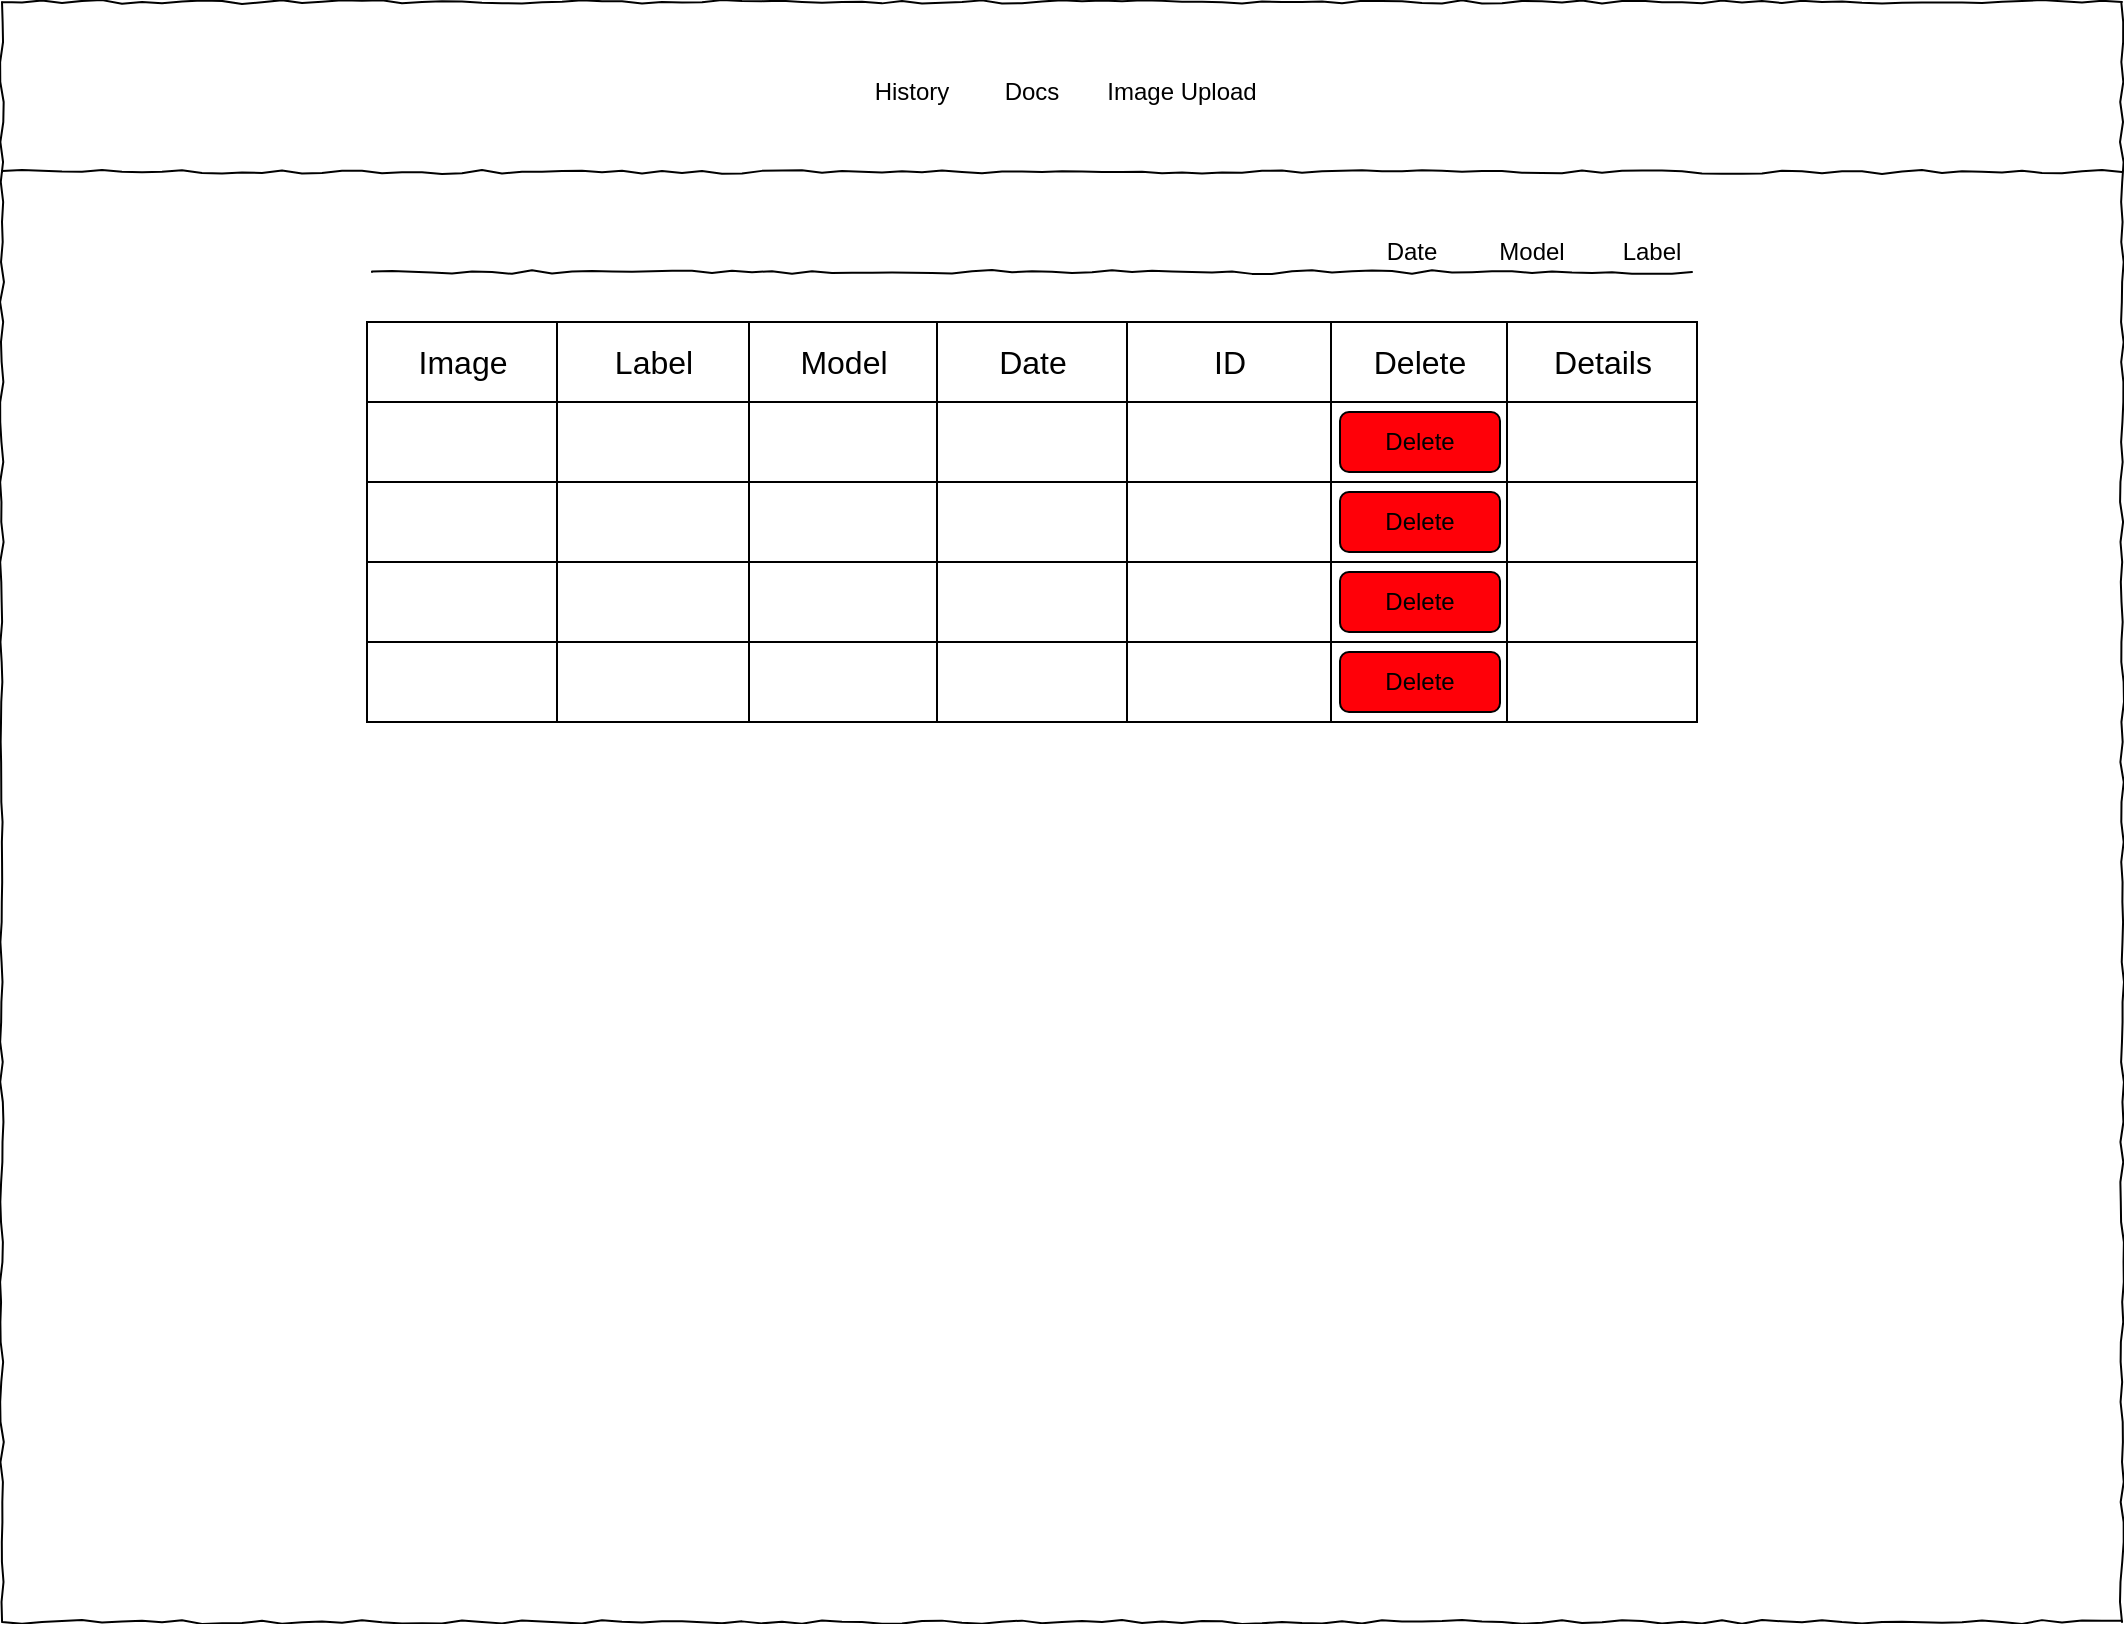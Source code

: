 <mxfile version="23.1.2" type="gitlab">
  <diagram name="Page-1" id="03018318-947c-dd8e-b7a3-06fadd420f32">
    <mxGraphModel dx="1404" dy="67" grid="1" gridSize="10" guides="1" tooltips="1" connect="1" arrows="1" fold="1" page="1" pageScale="1" pageWidth="1100" pageHeight="850" background="none" math="0" shadow="0">
      <root>
        <mxCell id="0" />
        <mxCell id="1" parent="0" />
        <mxCell id="XIFiytp4miUg_fjSW4SD-60" value="" style="whiteSpace=wrap;html=1;rounded=0;shadow=0;labelBackgroundColor=none;strokeColor=#000000;strokeWidth=1;fillColor=none;fontFamily=Verdana;fontSize=12;fontColor=#000000;align=center;comic=1;" parent="1" vertex="1">
          <mxGeometry x="20" y="870" width="1060" height="810" as="geometry" />
        </mxCell>
        <mxCell id="XIFiytp4miUg_fjSW4SD-61" value="" style="line;strokeWidth=1;html=1;rounded=0;shadow=0;labelBackgroundColor=none;fillColor=none;fontFamily=Verdana;fontSize=14;fontColor=#000000;align=center;comic=1;" parent="1" vertex="1">
          <mxGeometry x="20" y="950" width="1060" height="10" as="geometry" />
        </mxCell>
        <mxCell id="XIFiytp4miUg_fjSW4SD-62" value="History" style="text;html=1;strokeColor=none;fillColor=none;align=center;verticalAlign=middle;whiteSpace=wrap;rounded=0;" parent="1" vertex="1">
          <mxGeometry x="445" y="900" width="60" height="30" as="geometry" />
        </mxCell>
        <mxCell id="XIFiytp4miUg_fjSW4SD-63" value="Docs" style="text;html=1;strokeColor=none;fillColor=none;align=center;verticalAlign=middle;whiteSpace=wrap;rounded=0;" parent="1" vertex="1">
          <mxGeometry x="505" y="900" width="60" height="30" as="geometry" />
        </mxCell>
        <mxCell id="XIFiytp4miUg_fjSW4SD-64" value="Image Upload" style="text;html=1;strokeColor=none;fillColor=none;align=center;verticalAlign=middle;whiteSpace=wrap;rounded=0;" parent="1" vertex="1">
          <mxGeometry x="565" y="900" width="90" height="30" as="geometry" />
        </mxCell>
        <mxCell id="XIFiytp4miUg_fjSW4SD-70" value="" style="line;strokeWidth=1;html=1;rounded=0;shadow=0;labelBackgroundColor=none;fillColor=none;fontFamily=Verdana;fontSize=14;fontColor=#000000;align=center;comic=1;" parent="1" vertex="1">
          <mxGeometry x="205" y="1000" width="660" height="10" as="geometry" />
        </mxCell>
        <mxCell id="XIFiytp4miUg_fjSW4SD-71" value="Date" style="text;html=1;strokeColor=none;fillColor=none;align=center;verticalAlign=middle;whiteSpace=wrap;rounded=0;" parent="1" vertex="1">
          <mxGeometry x="695" y="980" width="60" height="30" as="geometry" />
        </mxCell>
        <mxCell id="XIFiytp4miUg_fjSW4SD-72" value="Model" style="text;html=1;strokeColor=none;fillColor=none;align=center;verticalAlign=middle;whiteSpace=wrap;rounded=0;" parent="1" vertex="1">
          <mxGeometry x="755" y="980" width="60" height="30" as="geometry" />
        </mxCell>
        <mxCell id="XIFiytp4miUg_fjSW4SD-73" value="Label" style="text;html=1;strokeColor=none;fillColor=none;align=center;verticalAlign=middle;whiteSpace=wrap;rounded=0;" parent="1" vertex="1">
          <mxGeometry x="815" y="980" width="60" height="30" as="geometry" />
        </mxCell>
        <mxCell id="HyFQ231fpWqbcURQ_da2-68" value="" style="shape=table;startSize=0;container=1;collapsible=0;childLayout=tableLayout;fontSize=16;" parent="1" vertex="1">
          <mxGeometry x="202.5" y="1030" width="665" height="200" as="geometry" />
        </mxCell>
        <mxCell id="HyFQ231fpWqbcURQ_da2-69" value="" style="shape=tableRow;horizontal=0;startSize=0;swimlaneHead=0;swimlaneBody=0;strokeColor=inherit;top=0;left=0;bottom=0;right=0;collapsible=0;dropTarget=0;fillColor=none;points=[[0,0.5],[1,0.5]];portConstraint=eastwest;fontSize=16;" parent="HyFQ231fpWqbcURQ_da2-68" vertex="1">
          <mxGeometry width="665" height="40" as="geometry" />
        </mxCell>
        <mxCell id="HyFQ231fpWqbcURQ_da2-70" value="Image" style="shape=partialRectangle;html=1;whiteSpace=wrap;connectable=0;strokeColor=inherit;overflow=hidden;fillColor=none;top=0;left=0;bottom=0;right=0;pointerEvents=1;fontSize=16;" parent="HyFQ231fpWqbcURQ_da2-69" vertex="1">
          <mxGeometry width="95" height="40" as="geometry">
            <mxRectangle width="95" height="40" as="alternateBounds" />
          </mxGeometry>
        </mxCell>
        <mxCell id="HyFQ231fpWqbcURQ_da2-71" value="Label" style="shape=partialRectangle;html=1;whiteSpace=wrap;connectable=0;strokeColor=inherit;overflow=hidden;fillColor=none;top=0;left=0;bottom=0;right=0;pointerEvents=1;fontSize=16;" parent="HyFQ231fpWqbcURQ_da2-69" vertex="1">
          <mxGeometry x="95" width="96" height="40" as="geometry">
            <mxRectangle width="96" height="40" as="alternateBounds" />
          </mxGeometry>
        </mxCell>
        <mxCell id="HyFQ231fpWqbcURQ_da2-72" value="Model" style="shape=partialRectangle;html=1;whiteSpace=wrap;connectable=0;strokeColor=inherit;overflow=hidden;fillColor=none;top=0;left=0;bottom=0;right=0;pointerEvents=1;fontSize=16;" parent="HyFQ231fpWqbcURQ_da2-69" vertex="1">
          <mxGeometry x="191" width="94" height="40" as="geometry">
            <mxRectangle width="94" height="40" as="alternateBounds" />
          </mxGeometry>
        </mxCell>
        <mxCell id="HyFQ231fpWqbcURQ_da2-81" value="Date" style="shape=partialRectangle;html=1;whiteSpace=wrap;connectable=0;strokeColor=inherit;overflow=hidden;fillColor=none;top=0;left=0;bottom=0;right=0;pointerEvents=1;fontSize=16;" parent="HyFQ231fpWqbcURQ_da2-69" vertex="1">
          <mxGeometry x="285" width="95" height="40" as="geometry">
            <mxRectangle width="95" height="40" as="alternateBounds" />
          </mxGeometry>
        </mxCell>
        <mxCell id="HyFQ231fpWqbcURQ_da2-84" value="ID" style="shape=partialRectangle;html=1;whiteSpace=wrap;connectable=0;strokeColor=inherit;overflow=hidden;fillColor=none;top=0;left=0;bottom=0;right=0;pointerEvents=1;fontSize=16;" parent="HyFQ231fpWqbcURQ_da2-69" vertex="1">
          <mxGeometry x="380" width="102" height="40" as="geometry">
            <mxRectangle width="102" height="40" as="alternateBounds" />
          </mxGeometry>
        </mxCell>
        <mxCell id="HyFQ231fpWqbcURQ_da2-87" value="Delete" style="shape=partialRectangle;html=1;whiteSpace=wrap;connectable=0;strokeColor=inherit;overflow=hidden;fillColor=none;top=0;left=0;bottom=0;right=0;pointerEvents=1;fontSize=16;" parent="HyFQ231fpWqbcURQ_da2-69" vertex="1">
          <mxGeometry x="482" width="88" height="40" as="geometry">
            <mxRectangle width="88" height="40" as="alternateBounds" />
          </mxGeometry>
        </mxCell>
        <mxCell id="HyFQ231fpWqbcURQ_da2-90" value="Details" style="shape=partialRectangle;html=1;whiteSpace=wrap;connectable=0;strokeColor=inherit;overflow=hidden;fillColor=none;top=0;left=0;bottom=0;right=0;pointerEvents=1;fontSize=16;" parent="HyFQ231fpWqbcURQ_da2-69" vertex="1">
          <mxGeometry x="570" width="95" height="40" as="geometry">
            <mxRectangle width="95" height="40" as="alternateBounds" />
          </mxGeometry>
        </mxCell>
        <mxCell id="HyFQ231fpWqbcURQ_da2-73" value="" style="shape=tableRow;horizontal=0;startSize=0;swimlaneHead=0;swimlaneBody=0;strokeColor=inherit;top=0;left=0;bottom=0;right=0;collapsible=0;dropTarget=0;fillColor=none;points=[[0,0.5],[1,0.5]];portConstraint=eastwest;fontSize=16;" parent="HyFQ231fpWqbcURQ_da2-68" vertex="1">
          <mxGeometry y="40" width="665" height="40" as="geometry" />
        </mxCell>
        <mxCell id="HyFQ231fpWqbcURQ_da2-74" value="" style="shape=partialRectangle;html=1;whiteSpace=wrap;connectable=0;strokeColor=inherit;overflow=hidden;fillColor=none;top=0;left=0;bottom=0;right=0;pointerEvents=1;fontSize=16;" parent="HyFQ231fpWqbcURQ_da2-73" vertex="1">
          <mxGeometry width="95" height="40" as="geometry">
            <mxRectangle width="95" height="40" as="alternateBounds" />
          </mxGeometry>
        </mxCell>
        <mxCell id="HyFQ231fpWqbcURQ_da2-75" value="" style="shape=partialRectangle;html=1;whiteSpace=wrap;connectable=0;strokeColor=inherit;overflow=hidden;fillColor=none;top=0;left=0;bottom=0;right=0;pointerEvents=1;fontSize=16;" parent="HyFQ231fpWqbcURQ_da2-73" vertex="1">
          <mxGeometry x="95" width="96" height="40" as="geometry">
            <mxRectangle width="96" height="40" as="alternateBounds" />
          </mxGeometry>
        </mxCell>
        <mxCell id="HyFQ231fpWqbcURQ_da2-76" value="" style="shape=partialRectangle;html=1;whiteSpace=wrap;connectable=0;strokeColor=inherit;overflow=hidden;fillColor=none;top=0;left=0;bottom=0;right=0;pointerEvents=1;fontSize=16;" parent="HyFQ231fpWqbcURQ_da2-73" vertex="1">
          <mxGeometry x="191" width="94" height="40" as="geometry">
            <mxRectangle width="94" height="40" as="alternateBounds" />
          </mxGeometry>
        </mxCell>
        <mxCell id="HyFQ231fpWqbcURQ_da2-82" style="shape=partialRectangle;html=1;whiteSpace=wrap;connectable=0;strokeColor=inherit;overflow=hidden;fillColor=none;top=0;left=0;bottom=0;right=0;pointerEvents=1;fontSize=16;" parent="HyFQ231fpWqbcURQ_da2-73" vertex="1">
          <mxGeometry x="285" width="95" height="40" as="geometry">
            <mxRectangle width="95" height="40" as="alternateBounds" />
          </mxGeometry>
        </mxCell>
        <mxCell id="HyFQ231fpWqbcURQ_da2-85" style="shape=partialRectangle;html=1;whiteSpace=wrap;connectable=0;strokeColor=inherit;overflow=hidden;fillColor=none;top=0;left=0;bottom=0;right=0;pointerEvents=1;fontSize=16;" parent="HyFQ231fpWqbcURQ_da2-73" vertex="1">
          <mxGeometry x="380" width="102" height="40" as="geometry">
            <mxRectangle width="102" height="40" as="alternateBounds" />
          </mxGeometry>
        </mxCell>
        <mxCell id="HyFQ231fpWqbcURQ_da2-88" style="shape=partialRectangle;html=1;whiteSpace=wrap;connectable=0;strokeColor=inherit;overflow=hidden;fillColor=none;top=0;left=0;bottom=0;right=0;pointerEvents=1;fontSize=16;" parent="HyFQ231fpWqbcURQ_da2-73" vertex="1">
          <mxGeometry x="482" width="88" height="40" as="geometry">
            <mxRectangle width="88" height="40" as="alternateBounds" />
          </mxGeometry>
        </mxCell>
        <mxCell id="HyFQ231fpWqbcURQ_da2-91" style="shape=partialRectangle;html=1;whiteSpace=wrap;connectable=0;strokeColor=inherit;overflow=hidden;fillColor=none;top=0;left=0;bottom=0;right=0;pointerEvents=1;fontSize=16;" parent="HyFQ231fpWqbcURQ_da2-73" vertex="1">
          <mxGeometry x="570" width="95" height="40" as="geometry">
            <mxRectangle width="95" height="40" as="alternateBounds" />
          </mxGeometry>
        </mxCell>
        <mxCell id="HyFQ231fpWqbcURQ_da2-77" value="" style="shape=tableRow;horizontal=0;startSize=0;swimlaneHead=0;swimlaneBody=0;strokeColor=inherit;top=0;left=0;bottom=0;right=0;collapsible=0;dropTarget=0;fillColor=none;points=[[0,0.5],[1,0.5]];portConstraint=eastwest;fontSize=16;" parent="HyFQ231fpWqbcURQ_da2-68" vertex="1">
          <mxGeometry y="80" width="665" height="40" as="geometry" />
        </mxCell>
        <mxCell id="HyFQ231fpWqbcURQ_da2-78" value="" style="shape=partialRectangle;html=1;whiteSpace=wrap;connectable=0;strokeColor=inherit;overflow=hidden;fillColor=none;top=0;left=0;bottom=0;right=0;pointerEvents=1;fontSize=16;" parent="HyFQ231fpWqbcURQ_da2-77" vertex="1">
          <mxGeometry width="95" height="40" as="geometry">
            <mxRectangle width="95" height="40" as="alternateBounds" />
          </mxGeometry>
        </mxCell>
        <mxCell id="HyFQ231fpWqbcURQ_da2-79" value="" style="shape=partialRectangle;html=1;whiteSpace=wrap;connectable=0;strokeColor=inherit;overflow=hidden;fillColor=none;top=0;left=0;bottom=0;right=0;pointerEvents=1;fontSize=16;" parent="HyFQ231fpWqbcURQ_da2-77" vertex="1">
          <mxGeometry x="95" width="96" height="40" as="geometry">
            <mxRectangle width="96" height="40" as="alternateBounds" />
          </mxGeometry>
        </mxCell>
        <mxCell id="HyFQ231fpWqbcURQ_da2-80" value="" style="shape=partialRectangle;html=1;whiteSpace=wrap;connectable=0;strokeColor=inherit;overflow=hidden;fillColor=none;top=0;left=0;bottom=0;right=0;pointerEvents=1;fontSize=16;" parent="HyFQ231fpWqbcURQ_da2-77" vertex="1">
          <mxGeometry x="191" width="94" height="40" as="geometry">
            <mxRectangle width="94" height="40" as="alternateBounds" />
          </mxGeometry>
        </mxCell>
        <mxCell id="HyFQ231fpWqbcURQ_da2-83" style="shape=partialRectangle;html=1;whiteSpace=wrap;connectable=0;strokeColor=inherit;overflow=hidden;fillColor=none;top=0;left=0;bottom=0;right=0;pointerEvents=1;fontSize=16;" parent="HyFQ231fpWqbcURQ_da2-77" vertex="1">
          <mxGeometry x="285" width="95" height="40" as="geometry">
            <mxRectangle width="95" height="40" as="alternateBounds" />
          </mxGeometry>
        </mxCell>
        <mxCell id="HyFQ231fpWqbcURQ_da2-86" style="shape=partialRectangle;html=1;whiteSpace=wrap;connectable=0;strokeColor=inherit;overflow=hidden;fillColor=none;top=0;left=0;bottom=0;right=0;pointerEvents=1;fontSize=16;" parent="HyFQ231fpWqbcURQ_da2-77" vertex="1">
          <mxGeometry x="380" width="102" height="40" as="geometry">
            <mxRectangle width="102" height="40" as="alternateBounds" />
          </mxGeometry>
        </mxCell>
        <mxCell id="HyFQ231fpWqbcURQ_da2-89" style="shape=partialRectangle;html=1;whiteSpace=wrap;connectable=0;strokeColor=inherit;overflow=hidden;fillColor=none;top=0;left=0;bottom=0;right=0;pointerEvents=1;fontSize=16;" parent="HyFQ231fpWqbcURQ_da2-77" vertex="1">
          <mxGeometry x="482" width="88" height="40" as="geometry">
            <mxRectangle width="88" height="40" as="alternateBounds" />
          </mxGeometry>
        </mxCell>
        <mxCell id="HyFQ231fpWqbcURQ_da2-92" style="shape=partialRectangle;html=1;whiteSpace=wrap;connectable=0;strokeColor=inherit;overflow=hidden;fillColor=none;top=0;left=0;bottom=0;right=0;pointerEvents=1;fontSize=16;" parent="HyFQ231fpWqbcURQ_da2-77" vertex="1">
          <mxGeometry x="570" width="95" height="40" as="geometry">
            <mxRectangle width="95" height="40" as="alternateBounds" />
          </mxGeometry>
        </mxCell>
        <mxCell id="HyFQ231fpWqbcURQ_da2-112" style="shape=tableRow;horizontal=0;startSize=0;swimlaneHead=0;swimlaneBody=0;strokeColor=inherit;top=0;left=0;bottom=0;right=0;collapsible=0;dropTarget=0;fillColor=none;points=[[0,0.5],[1,0.5]];portConstraint=eastwest;fontSize=16;" parent="HyFQ231fpWqbcURQ_da2-68" vertex="1">
          <mxGeometry y="120" width="665" height="40" as="geometry" />
        </mxCell>
        <mxCell id="HyFQ231fpWqbcURQ_da2-113" style="shape=partialRectangle;html=1;whiteSpace=wrap;connectable=0;strokeColor=inherit;overflow=hidden;fillColor=none;top=0;left=0;bottom=0;right=0;pointerEvents=1;fontSize=16;" parent="HyFQ231fpWqbcURQ_da2-112" vertex="1">
          <mxGeometry width="95" height="40" as="geometry">
            <mxRectangle width="95" height="40" as="alternateBounds" />
          </mxGeometry>
        </mxCell>
        <mxCell id="HyFQ231fpWqbcURQ_da2-114" style="shape=partialRectangle;html=1;whiteSpace=wrap;connectable=0;strokeColor=inherit;overflow=hidden;fillColor=none;top=0;left=0;bottom=0;right=0;pointerEvents=1;fontSize=16;" parent="HyFQ231fpWqbcURQ_da2-112" vertex="1">
          <mxGeometry x="95" width="96" height="40" as="geometry">
            <mxRectangle width="96" height="40" as="alternateBounds" />
          </mxGeometry>
        </mxCell>
        <mxCell id="HyFQ231fpWqbcURQ_da2-115" style="shape=partialRectangle;html=1;whiteSpace=wrap;connectable=0;strokeColor=inherit;overflow=hidden;fillColor=none;top=0;left=0;bottom=0;right=0;pointerEvents=1;fontSize=16;" parent="HyFQ231fpWqbcURQ_da2-112" vertex="1">
          <mxGeometry x="191" width="94" height="40" as="geometry">
            <mxRectangle width="94" height="40" as="alternateBounds" />
          </mxGeometry>
        </mxCell>
        <mxCell id="HyFQ231fpWqbcURQ_da2-116" style="shape=partialRectangle;html=1;whiteSpace=wrap;connectable=0;strokeColor=inherit;overflow=hidden;fillColor=none;top=0;left=0;bottom=0;right=0;pointerEvents=1;fontSize=16;" parent="HyFQ231fpWqbcURQ_da2-112" vertex="1">
          <mxGeometry x="285" width="95" height="40" as="geometry">
            <mxRectangle width="95" height="40" as="alternateBounds" />
          </mxGeometry>
        </mxCell>
        <mxCell id="HyFQ231fpWqbcURQ_da2-117" style="shape=partialRectangle;html=1;whiteSpace=wrap;connectable=0;strokeColor=inherit;overflow=hidden;fillColor=none;top=0;left=0;bottom=0;right=0;pointerEvents=1;fontSize=16;" parent="HyFQ231fpWqbcURQ_da2-112" vertex="1">
          <mxGeometry x="380" width="102" height="40" as="geometry">
            <mxRectangle width="102" height="40" as="alternateBounds" />
          </mxGeometry>
        </mxCell>
        <mxCell id="HyFQ231fpWqbcURQ_da2-118" style="shape=partialRectangle;html=1;whiteSpace=wrap;connectable=0;strokeColor=inherit;overflow=hidden;fillColor=none;top=0;left=0;bottom=0;right=0;pointerEvents=1;fontSize=16;" parent="HyFQ231fpWqbcURQ_da2-112" vertex="1">
          <mxGeometry x="482" width="88" height="40" as="geometry">
            <mxRectangle width="88" height="40" as="alternateBounds" />
          </mxGeometry>
        </mxCell>
        <mxCell id="HyFQ231fpWqbcURQ_da2-119" style="shape=partialRectangle;html=1;whiteSpace=wrap;connectable=0;strokeColor=inherit;overflow=hidden;fillColor=none;top=0;left=0;bottom=0;right=0;pointerEvents=1;fontSize=16;" parent="HyFQ231fpWqbcURQ_da2-112" vertex="1">
          <mxGeometry x="570" width="95" height="40" as="geometry">
            <mxRectangle width="95" height="40" as="alternateBounds" />
          </mxGeometry>
        </mxCell>
        <mxCell id="HyFQ231fpWqbcURQ_da2-104" style="shape=tableRow;horizontal=0;startSize=0;swimlaneHead=0;swimlaneBody=0;strokeColor=inherit;top=0;left=0;bottom=0;right=0;collapsible=0;dropTarget=0;fillColor=none;points=[[0,0.5],[1,0.5]];portConstraint=eastwest;fontSize=16;" parent="HyFQ231fpWqbcURQ_da2-68" vertex="1">
          <mxGeometry y="160" width="665" height="40" as="geometry" />
        </mxCell>
        <mxCell id="HyFQ231fpWqbcURQ_da2-105" style="shape=partialRectangle;html=1;whiteSpace=wrap;connectable=0;strokeColor=inherit;overflow=hidden;fillColor=none;top=0;left=0;bottom=0;right=0;pointerEvents=1;fontSize=16;" parent="HyFQ231fpWqbcURQ_da2-104" vertex="1">
          <mxGeometry width="95" height="40" as="geometry">
            <mxRectangle width="95" height="40" as="alternateBounds" />
          </mxGeometry>
        </mxCell>
        <mxCell id="HyFQ231fpWqbcURQ_da2-106" style="shape=partialRectangle;html=1;whiteSpace=wrap;connectable=0;strokeColor=inherit;overflow=hidden;fillColor=none;top=0;left=0;bottom=0;right=0;pointerEvents=1;fontSize=16;" parent="HyFQ231fpWqbcURQ_da2-104" vertex="1">
          <mxGeometry x="95" width="96" height="40" as="geometry">
            <mxRectangle width="96" height="40" as="alternateBounds" />
          </mxGeometry>
        </mxCell>
        <mxCell id="HyFQ231fpWqbcURQ_da2-107" style="shape=partialRectangle;html=1;whiteSpace=wrap;connectable=0;strokeColor=inherit;overflow=hidden;fillColor=none;top=0;left=0;bottom=0;right=0;pointerEvents=1;fontSize=16;" parent="HyFQ231fpWqbcURQ_da2-104" vertex="1">
          <mxGeometry x="191" width="94" height="40" as="geometry">
            <mxRectangle width="94" height="40" as="alternateBounds" />
          </mxGeometry>
        </mxCell>
        <mxCell id="HyFQ231fpWqbcURQ_da2-108" style="shape=partialRectangle;html=1;whiteSpace=wrap;connectable=0;strokeColor=inherit;overflow=hidden;fillColor=none;top=0;left=0;bottom=0;right=0;pointerEvents=1;fontSize=16;" parent="HyFQ231fpWqbcURQ_da2-104" vertex="1">
          <mxGeometry x="285" width="95" height="40" as="geometry">
            <mxRectangle width="95" height="40" as="alternateBounds" />
          </mxGeometry>
        </mxCell>
        <mxCell id="HyFQ231fpWqbcURQ_da2-109" style="shape=partialRectangle;html=1;whiteSpace=wrap;connectable=0;strokeColor=inherit;overflow=hidden;fillColor=none;top=0;left=0;bottom=0;right=0;pointerEvents=1;fontSize=16;" parent="HyFQ231fpWqbcURQ_da2-104" vertex="1">
          <mxGeometry x="380" width="102" height="40" as="geometry">
            <mxRectangle width="102" height="40" as="alternateBounds" />
          </mxGeometry>
        </mxCell>
        <mxCell id="HyFQ231fpWqbcURQ_da2-110" style="shape=partialRectangle;html=1;whiteSpace=wrap;connectable=0;strokeColor=inherit;overflow=hidden;fillColor=none;top=0;left=0;bottom=0;right=0;pointerEvents=1;fontSize=16;" parent="HyFQ231fpWqbcURQ_da2-104" vertex="1">
          <mxGeometry x="482" width="88" height="40" as="geometry">
            <mxRectangle width="88" height="40" as="alternateBounds" />
          </mxGeometry>
        </mxCell>
        <mxCell id="HyFQ231fpWqbcURQ_da2-111" style="shape=partialRectangle;html=1;whiteSpace=wrap;connectable=0;strokeColor=inherit;overflow=hidden;fillColor=none;top=0;left=0;bottom=0;right=0;pointerEvents=1;fontSize=16;" parent="HyFQ231fpWqbcURQ_da2-104" vertex="1">
          <mxGeometry x="570" width="95" height="40" as="geometry">
            <mxRectangle width="95" height="40" as="alternateBounds" />
          </mxGeometry>
        </mxCell>
        <mxCell id="HyFQ231fpWqbcURQ_da2-120" value="Delete" style="rounded=1;whiteSpace=wrap;html=1;fillColor=#FF0008;" parent="1" vertex="1">
          <mxGeometry x="689" y="1075" width="80" height="30" as="geometry" />
        </mxCell>
        <mxCell id="HyFQ231fpWqbcURQ_da2-121" value="Delete" style="rounded=1;whiteSpace=wrap;html=1;fillColor=#FF0008;" parent="1" vertex="1">
          <mxGeometry x="689" y="1115" width="80" height="30" as="geometry" />
        </mxCell>
        <mxCell id="HyFQ231fpWqbcURQ_da2-122" value="Delete" style="rounded=1;whiteSpace=wrap;html=1;fillColor=#FF0008;" parent="1" vertex="1">
          <mxGeometry x="689" y="1155" width="80" height="30" as="geometry" />
        </mxCell>
        <mxCell id="HyFQ231fpWqbcURQ_da2-123" value="Delete" style="rounded=1;whiteSpace=wrap;html=1;fillColor=#FF0008;" parent="1" vertex="1">
          <mxGeometry x="689" y="1195" width="80" height="30" as="geometry" />
        </mxCell>
      </root>
    </mxGraphModel>
  </diagram>
</mxfile>
